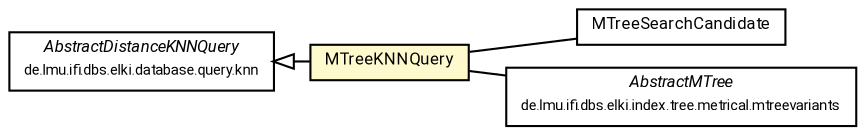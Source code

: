 #!/usr/local/bin/dot
#
# Class diagram 
# Generated by UMLGraph version R5_7_2-60-g0e99a6 (http://www.spinellis.gr/umlgraph/)
#

digraph G {
	graph [fontnames="svg"]
	edge [fontname="Roboto",fontsize=7,labelfontname="Roboto",labelfontsize=7,color="black"];
	node [fontname="Roboto",fontcolor="black",fontsize=8,shape=plaintext,margin=0,width=0,height=0];
	nodesep=0.15;
	ranksep=0.25;
	rankdir=LR;
	// de.lmu.ifi.dbs.elki.database.query.knn.AbstractDistanceKNNQuery<O>
	c6715830 [label=<<table title="de.lmu.ifi.dbs.elki.database.query.knn.AbstractDistanceKNNQuery" border="0" cellborder="1" cellspacing="0" cellpadding="2" href="../../../../../database/query/knn/AbstractDistanceKNNQuery.html" target="_parent">
		<tr><td><table border="0" cellspacing="0" cellpadding="1">
		<tr><td align="center" balign="center"> <font face="Roboto"><i>AbstractDistanceKNNQuery</i></font> </td></tr>
		<tr><td align="center" balign="center"> <font face="Roboto" point-size="7.0">de.lmu.ifi.dbs.elki.database.query.knn</font> </td></tr>
		</table></td></tr>
		</table>>, URL="../../../../../database/query/knn/AbstractDistanceKNNQuery.html"];
	// de.lmu.ifi.dbs.elki.index.tree.metrical.mtreevariants.query.MTreeKNNQuery<O>
	c6715997 [label=<<table title="de.lmu.ifi.dbs.elki.index.tree.metrical.mtreevariants.query.MTreeKNNQuery" border="0" cellborder="1" cellspacing="0" cellpadding="2" bgcolor="lemonChiffon" href="MTreeKNNQuery.html" target="_parent">
		<tr><td><table border="0" cellspacing="0" cellpadding="1">
		<tr><td align="center" balign="center"> <font face="Roboto">MTreeKNNQuery</font> </td></tr>
		</table></td></tr>
		</table>>, URL="MTreeKNNQuery.html"];
	// de.lmu.ifi.dbs.elki.index.tree.metrical.mtreevariants.query.MTreeSearchCandidate
	c6716000 [label=<<table title="de.lmu.ifi.dbs.elki.index.tree.metrical.mtreevariants.query.MTreeSearchCandidate" border="0" cellborder="1" cellspacing="0" cellpadding="2" href="MTreeSearchCandidate.html" target="_parent">
		<tr><td><table border="0" cellspacing="0" cellpadding="1">
		<tr><td align="center" balign="center"> <font face="Roboto">MTreeSearchCandidate</font> </td></tr>
		</table></td></tr>
		</table>>, URL="MTreeSearchCandidate.html"];
	// de.lmu.ifi.dbs.elki.index.tree.metrical.mtreevariants.AbstractMTree<O, N extends de.lmu.ifi.dbs.elki.index.tree.metrical.mtreevariants.AbstractMTreeNode<O, N, E>, E extends de.lmu.ifi.dbs.elki.index.tree.metrical.mtreevariants.MTreeEntry, S extends de.lmu.ifi.dbs.elki.index.tree.metrical.mtreevariants.MTreeSettings<O, N, E>>
	c6716008 [label=<<table title="de.lmu.ifi.dbs.elki.index.tree.metrical.mtreevariants.AbstractMTree" border="0" cellborder="1" cellspacing="0" cellpadding="2" href="../AbstractMTree.html" target="_parent">
		<tr><td><table border="0" cellspacing="0" cellpadding="1">
		<tr><td align="center" balign="center"> <font face="Roboto"><i>AbstractMTree</i></font> </td></tr>
		<tr><td align="center" balign="center"> <font face="Roboto" point-size="7.0">de.lmu.ifi.dbs.elki.index.tree.metrical.mtreevariants</font> </td></tr>
		</table></td></tr>
		</table>>, URL="../AbstractMTree.html"];
	// de.lmu.ifi.dbs.elki.index.tree.metrical.mtreevariants.query.MTreeKNNQuery<O> extends de.lmu.ifi.dbs.elki.database.query.knn.AbstractDistanceKNNQuery<O>
	c6715830 -> c6715997 [arrowtail=empty,dir=back,weight=10];
	// de.lmu.ifi.dbs.elki.index.tree.metrical.mtreevariants.query.MTreeKNNQuery<O> assoc de.lmu.ifi.dbs.elki.index.tree.metrical.mtreevariants.AbstractMTree<O, N extends de.lmu.ifi.dbs.elki.index.tree.metrical.mtreevariants.AbstractMTreeNode<O, N, E>, E extends de.lmu.ifi.dbs.elki.index.tree.metrical.mtreevariants.MTreeEntry, S extends de.lmu.ifi.dbs.elki.index.tree.metrical.mtreevariants.MTreeSettings<O, N, E>>
	c6715997 -> c6716008 [arrowhead=none,weight=2];
	// de.lmu.ifi.dbs.elki.index.tree.metrical.mtreevariants.query.MTreeKNNQuery<O> assoc de.lmu.ifi.dbs.elki.index.tree.metrical.mtreevariants.query.MTreeSearchCandidate
	c6715997 -> c6716000 [arrowhead=none,weight=2];
}

